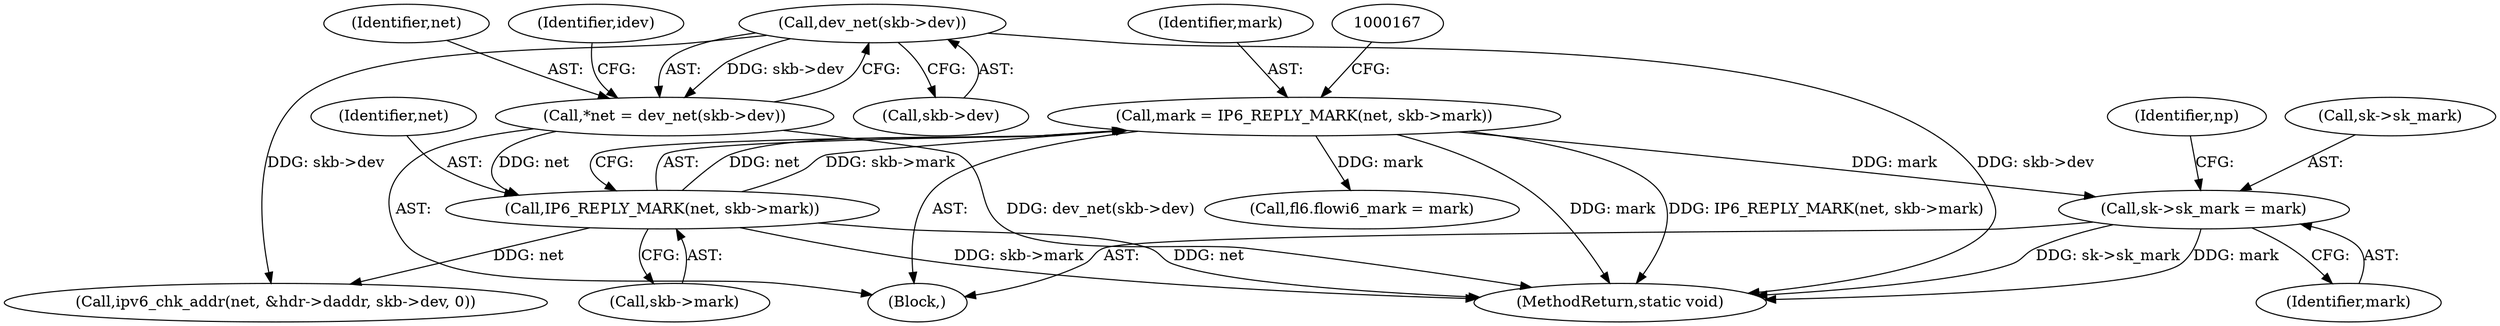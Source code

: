 digraph "0_linux_79dc7e3f1cd323be4c81aa1a94faa1b3ed987fb2@pointer" {
"1000374" [label="(Call,sk->sk_mark = mark)"];
"1000156" [label="(Call,mark = IP6_REPLY_MARK(net, skb->mark))"];
"1000158" [label="(Call,IP6_REPLY_MARK(net, skb->mark))"];
"1000113" [label="(Call,*net = dev_net(skb->dev))"];
"1000115" [label="(Call,dev_net(skb->dev))"];
"1000115" [label="(Call,dev_net(skb->dev))"];
"1000375" [label="(Call,sk->sk_mark)"];
"1000380" [label="(Identifier,np)"];
"1000157" [label="(Identifier,mark)"];
"1000341" [label="(Call,fl6.flowi6_mark = mark)"];
"1000111" [label="(Block,)"];
"1000114" [label="(Identifier,net)"];
"1000159" [label="(Identifier,net)"];
"1000374" [label="(Call,sk->sk_mark = mark)"];
"1000113" [label="(Call,*net = dev_net(skb->dev))"];
"1000191" [label="(Call,ipv6_chk_addr(net, &hdr->daddr, skb->dev, 0))"];
"1000158" [label="(Call,IP6_REPLY_MARK(net, skb->mark))"];
"1000156" [label="(Call,mark = IP6_REPLY_MARK(net, skb->mark))"];
"1000595" [label="(MethodReturn,static void)"];
"1000378" [label="(Identifier,mark)"];
"1000121" [label="(Identifier,idev)"];
"1000160" [label="(Call,skb->mark)"];
"1000116" [label="(Call,skb->dev)"];
"1000374" -> "1000111"  [label="AST: "];
"1000374" -> "1000378"  [label="CFG: "];
"1000375" -> "1000374"  [label="AST: "];
"1000378" -> "1000374"  [label="AST: "];
"1000380" -> "1000374"  [label="CFG: "];
"1000374" -> "1000595"  [label="DDG: sk->sk_mark"];
"1000374" -> "1000595"  [label="DDG: mark"];
"1000156" -> "1000374"  [label="DDG: mark"];
"1000156" -> "1000111"  [label="AST: "];
"1000156" -> "1000158"  [label="CFG: "];
"1000157" -> "1000156"  [label="AST: "];
"1000158" -> "1000156"  [label="AST: "];
"1000167" -> "1000156"  [label="CFG: "];
"1000156" -> "1000595"  [label="DDG: mark"];
"1000156" -> "1000595"  [label="DDG: IP6_REPLY_MARK(net, skb->mark)"];
"1000158" -> "1000156"  [label="DDG: net"];
"1000158" -> "1000156"  [label="DDG: skb->mark"];
"1000156" -> "1000341"  [label="DDG: mark"];
"1000158" -> "1000160"  [label="CFG: "];
"1000159" -> "1000158"  [label="AST: "];
"1000160" -> "1000158"  [label="AST: "];
"1000158" -> "1000595"  [label="DDG: net"];
"1000158" -> "1000595"  [label="DDG: skb->mark"];
"1000113" -> "1000158"  [label="DDG: net"];
"1000158" -> "1000191"  [label="DDG: net"];
"1000113" -> "1000111"  [label="AST: "];
"1000113" -> "1000115"  [label="CFG: "];
"1000114" -> "1000113"  [label="AST: "];
"1000115" -> "1000113"  [label="AST: "];
"1000121" -> "1000113"  [label="CFG: "];
"1000113" -> "1000595"  [label="DDG: dev_net(skb->dev)"];
"1000115" -> "1000113"  [label="DDG: skb->dev"];
"1000115" -> "1000116"  [label="CFG: "];
"1000116" -> "1000115"  [label="AST: "];
"1000115" -> "1000595"  [label="DDG: skb->dev"];
"1000115" -> "1000191"  [label="DDG: skb->dev"];
}
